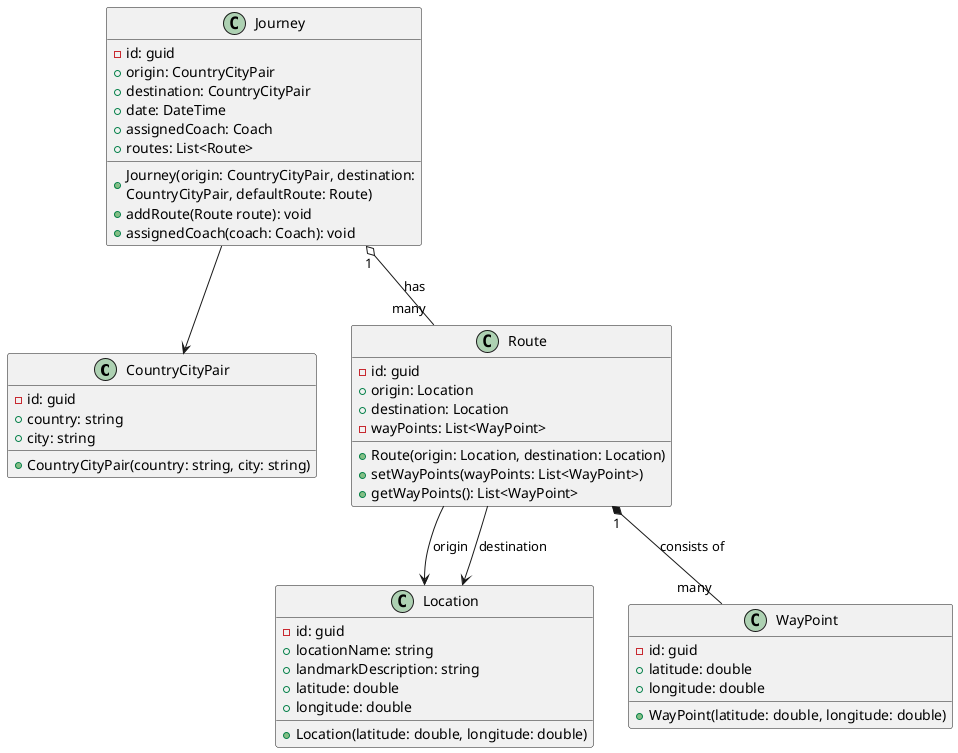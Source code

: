 @startuml Routes
skinparam wrapWidth 300

class CountryCityPair {
  - id: guid
  + country: string
  + city: string
  + CountryCityPair(country: string, city: string)
}

class Location {
  - id: guid
  + locationName: string
  + landmarkDescription: string
  + latitude: double
  + longitude: double
  + Location(latitude: double, longitude: double)
}

class WayPoint {
  - id: guid
  + latitude: double
  + longitude: double
  + WayPoint(latitude: double, longitude: double)
}

class Route {
  - id: guid
  + origin: Location
  + destination: Location
  - wayPoints: List<WayPoint>
  + Route(origin: Location, destination: Location)
  + setWayPoints(wayPoints: List<WayPoint>)
  + getWayPoints(): List<WayPoint>
}

class Journey {
  -id: guid
  + origin: CountryCityPair
  + destination: CountryCityPair
  + date: DateTime
  + assignedCoach: Coach
  + routes: List<Route>
  + Journey(origin: CountryCityPair, destination: CountryCityPair, defaultRoute: Route)
  + addRoute(Route route): void
  + assignedCoach(coach: Coach): void
}

Route "1" *-- "many" WayPoint : "consists of"
Route --> Location : "origin"
Route --> Location : "destination"
Journey "1" o-- "many" Route: "has"
Journey --> CountryCityPair

@enduml